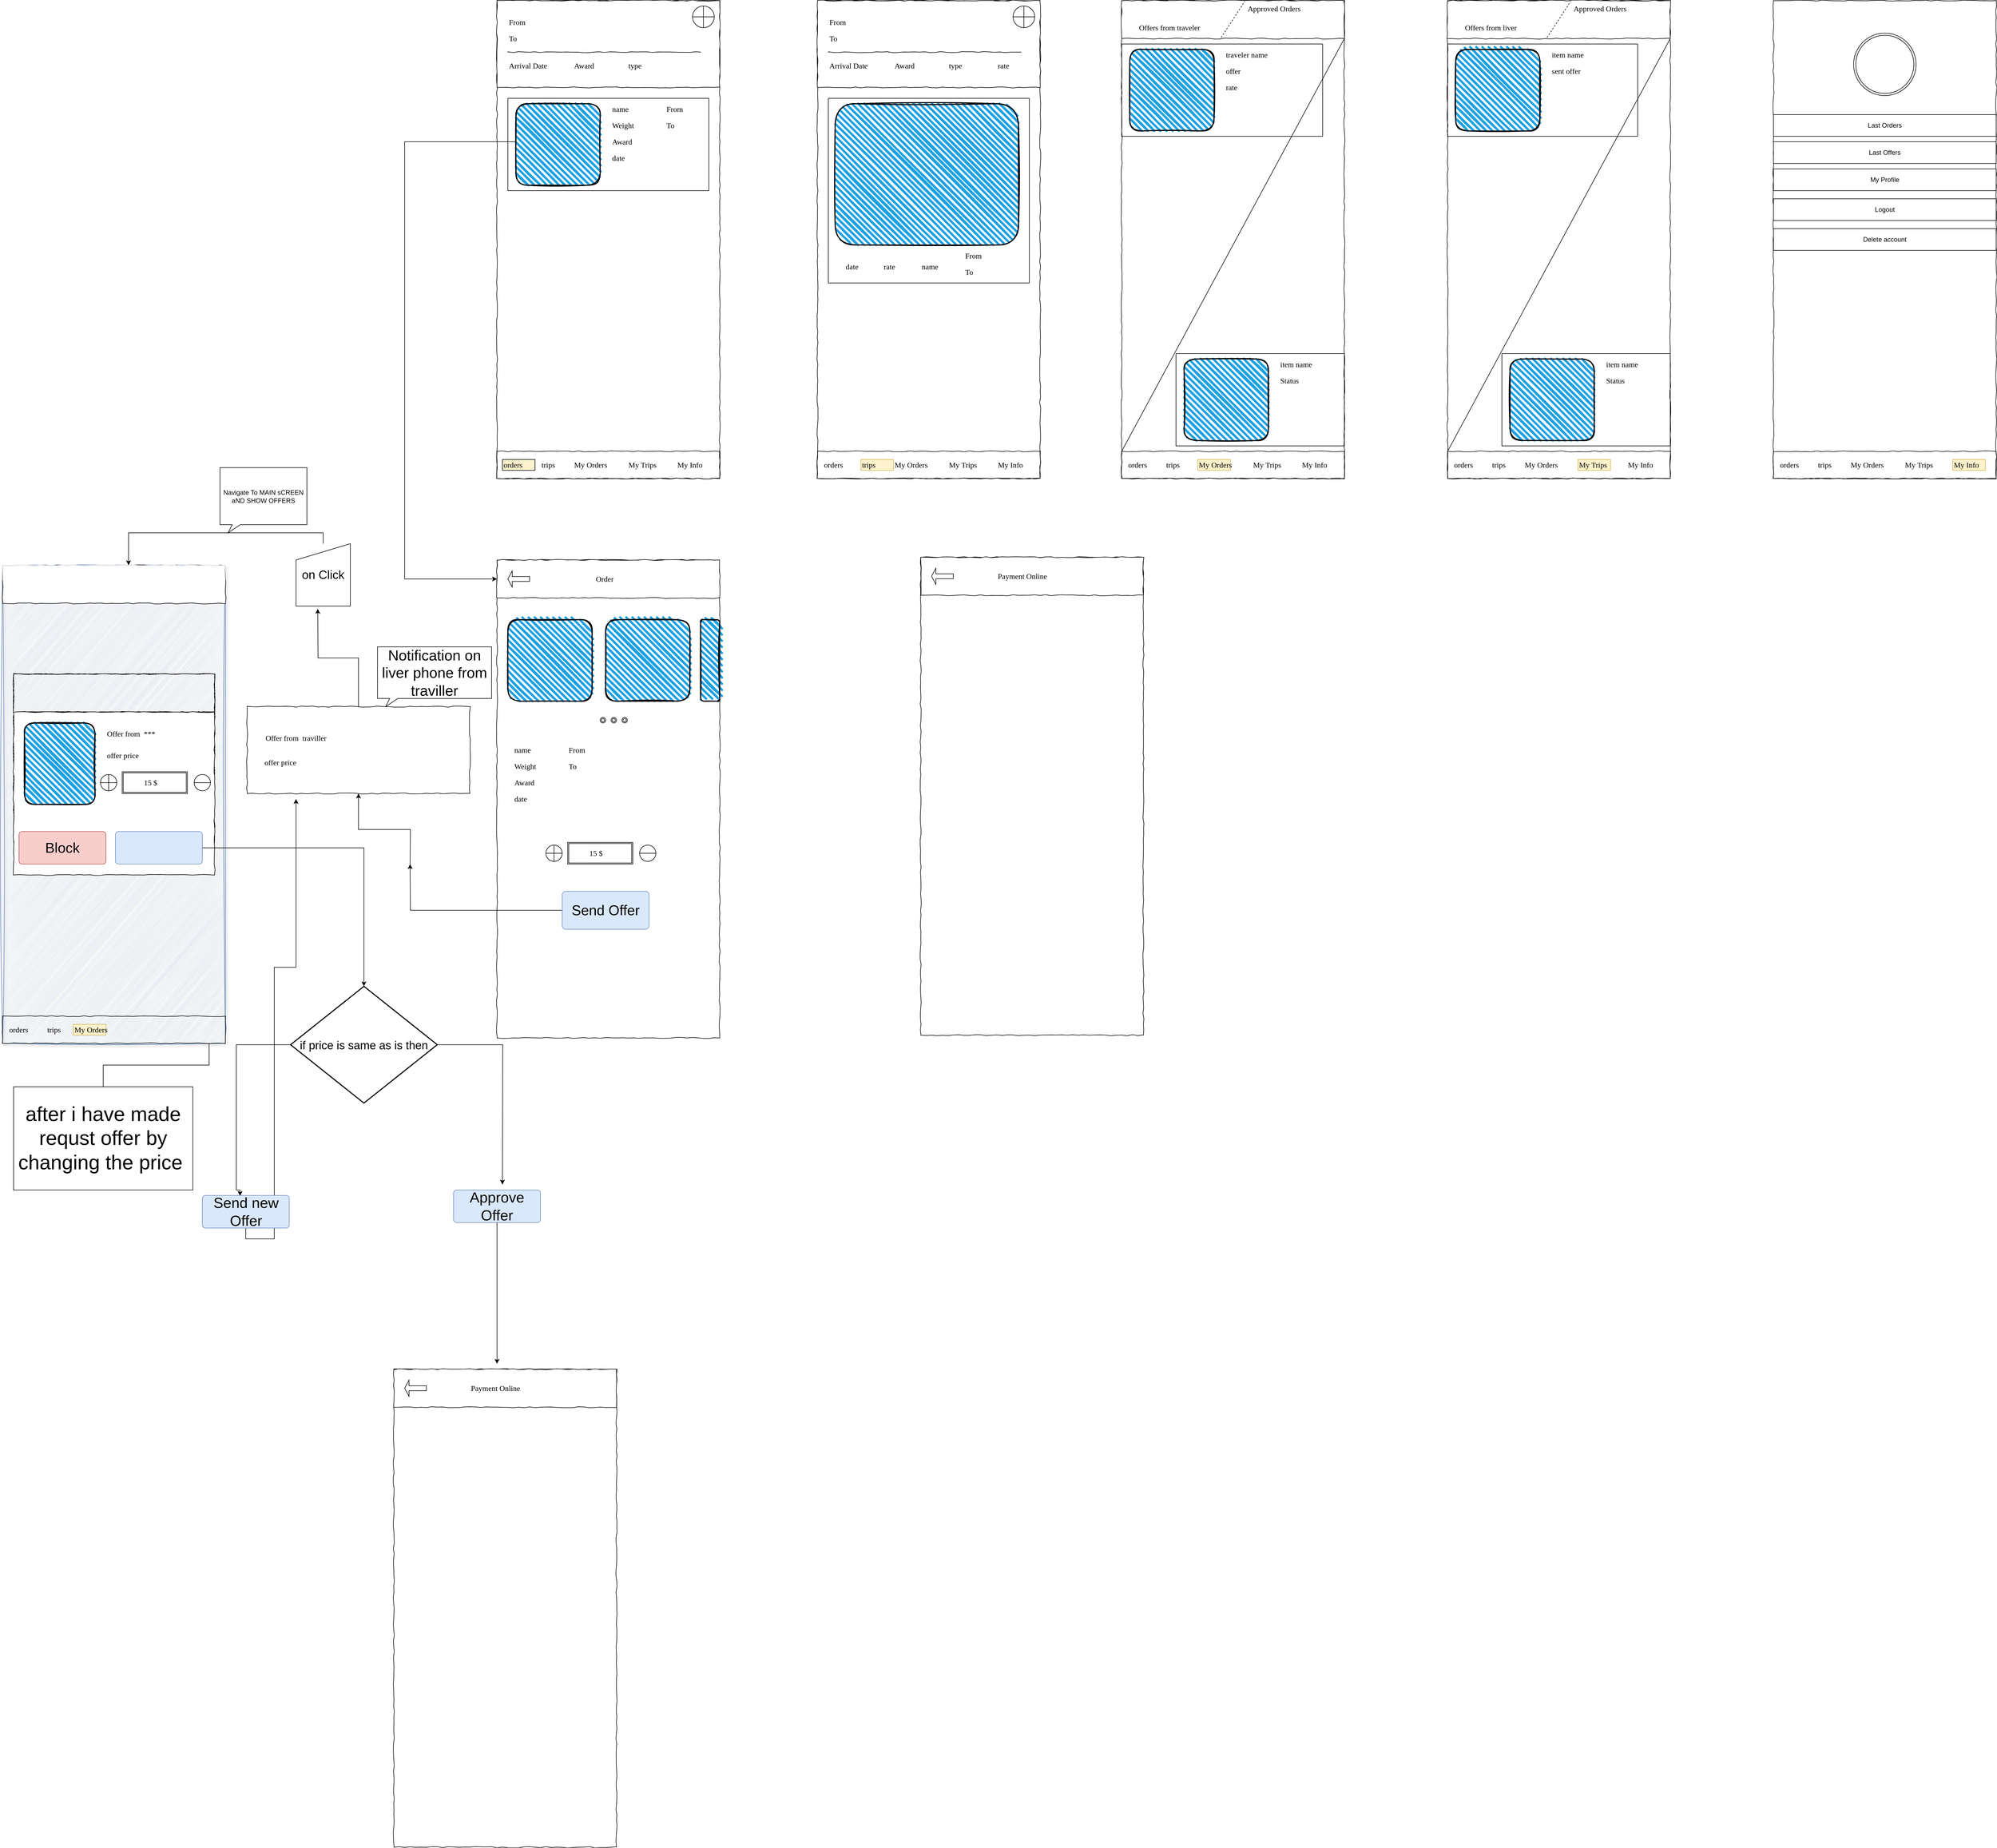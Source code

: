 <mxfile version="23.1.5" type="github">
  <diagram name="Page-1" id="03018318-947c-dd8e-b7a3-06fadd420f32">
    <mxGraphModel dx="4812" dy="3420" grid="1" gridSize="10" guides="1" tooltips="1" connect="1" arrows="1" fold="1" page="1" pageScale="1" pageWidth="1100" pageHeight="850" background="#ffffff" math="0" shadow="0">
      <root>
        <mxCell id="0" />
        <mxCell id="1" parent="0" />
        <mxCell id="677b7b8949515195-1" value="" style="whiteSpace=wrap;html=1;rounded=0;shadow=0;labelBackgroundColor=none;strokeColor=#000000;strokeWidth=1;fillColor=none;fontFamily=Verdana;fontSize=12;fontColor=#000000;align=center;comic=1;" parent="1" vertex="1">
          <mxGeometry x="-1070" y="-1660" width="410" height="880" as="geometry" />
        </mxCell>
        <mxCell id="677b7b8949515195-2" value="" style="whiteSpace=wrap;html=1;rounded=0;shadow=0;labelBackgroundColor=none;strokeWidth=1;fontFamily=Verdana;fontSize=28;align=center;comic=1;" parent="1" vertex="1">
          <mxGeometry x="-1070" y="-1660" width="410" height="160" as="geometry" />
        </mxCell>
        <mxCell id="677b7b8949515195-10" value="" style="whiteSpace=wrap;html=1;rounded=0;shadow=0;labelBackgroundColor=none;strokeWidth=1;fillColor=none;fontFamily=Verdana;fontSize=12;align=center;comic=1;" parent="1" vertex="1">
          <mxGeometry x="-1070" y="-830" width="410" height="50" as="geometry" />
        </mxCell>
        <mxCell id="677b7b8949515195-11" value="orders" style="text;html=1;points=[];align=left;verticalAlign=top;spacingTop=-4;fontSize=14;fontFamily=Verdana;glass=0;fillColor=#fff2cc;strokeColor=default;gradientColor=none;" parent="1" vertex="1">
          <mxGeometry x="-1060" y="-815" width="60" height="20" as="geometry" />
        </mxCell>
        <mxCell id="677b7b8949515195-12" value="trips" style="text;html=1;points=[];align=left;verticalAlign=top;spacingTop=-4;fontSize=14;fontFamily=Verdana" parent="1" vertex="1">
          <mxGeometry x="-990" y="-815" width="60" height="20" as="geometry" />
        </mxCell>
        <mxCell id="677b7b8949515195-13" value="My Orders" style="text;html=1;points=[];align=left;verticalAlign=top;spacingTop=-4;fontSize=14;fontFamily=Verdana" parent="1" vertex="1">
          <mxGeometry x="-930" y="-815" width="60" height="20" as="geometry" />
        </mxCell>
        <mxCell id="677b7b8949515195-14" value="My Trips" style="text;html=1;points=[];align=left;verticalAlign=top;spacingTop=-4;fontSize=14;fontFamily=Verdana" parent="1" vertex="1">
          <mxGeometry x="-830" y="-815" width="60" height="20" as="geometry" />
        </mxCell>
        <mxCell id="7J0OFaZJxiVTn2UEDyg7-8" value="My Info" style="text;html=1;points=[];align=left;verticalAlign=top;spacingTop=-4;fontSize=14;fontFamily=Verdana" vertex="1" parent="1">
          <mxGeometry x="-740" y="-815" width="60" height="20" as="geometry" />
        </mxCell>
        <mxCell id="7J0OFaZJxiVTn2UEDyg7-19" value="" style="shape=orEllipse;perimeter=ellipsePerimeter;whiteSpace=wrap;html=1;backgroundOutline=1;" vertex="1" parent="1">
          <mxGeometry x="-710" y="-1650" width="40" height="40" as="geometry" />
        </mxCell>
        <mxCell id="7J0OFaZJxiVTn2UEDyg7-20" value="From" style="text;html=1;points=[];align=left;verticalAlign=top;spacingTop=-4;fontSize=14;fontFamily=Verdana" vertex="1" parent="1">
          <mxGeometry x="-1050" y="-1630" width="60" height="20" as="geometry" />
        </mxCell>
        <mxCell id="7J0OFaZJxiVTn2UEDyg7-21" value="To" style="text;html=1;points=[];align=left;verticalAlign=top;spacingTop=-4;fontSize=14;fontFamily=Verdana" vertex="1" parent="1">
          <mxGeometry x="-1050" y="-1600" width="60" height="20" as="geometry" />
        </mxCell>
        <mxCell id="7J0OFaZJxiVTn2UEDyg7-22" value="" style="line;strokeWidth=1;html=1;rounded=0;shadow=0;labelBackgroundColor=none;fillColor=none;fontFamily=Verdana;fontSize=14;fontColor=#000000;align=center;comic=1;" vertex="1" parent="1">
          <mxGeometry x="-1050" y="-1570" width="355" height="10" as="geometry" />
        </mxCell>
        <mxCell id="7J0OFaZJxiVTn2UEDyg7-23" value="Arrival Date" style="text;html=1;points=[];align=left;verticalAlign=top;spacingTop=-4;fontSize=14;fontFamily=Verdana" vertex="1" parent="1">
          <mxGeometry x="-1050" y="-1550" width="60" height="20" as="geometry" />
        </mxCell>
        <mxCell id="7J0OFaZJxiVTn2UEDyg7-24" value="Award" style="text;html=1;points=[];align=left;verticalAlign=top;spacingTop=-4;fontSize=14;fontFamily=Verdana" vertex="1" parent="1">
          <mxGeometry x="-930" y="-1550" width="60" height="20" as="geometry" />
        </mxCell>
        <mxCell id="7J0OFaZJxiVTn2UEDyg7-26" value="type" style="text;html=1;points=[];align=left;verticalAlign=top;spacingTop=-4;fontSize=14;fontFamily=Verdana" vertex="1" parent="1">
          <mxGeometry x="-830" y="-1550" width="60" height="20" as="geometry" />
        </mxCell>
        <mxCell id="7J0OFaZJxiVTn2UEDyg7-176" style="edgeStyle=orthogonalEdgeStyle;rounded=0;orthogonalLoop=1;jettySize=auto;html=1;exitX=0;exitY=0.5;exitDx=0;exitDy=0;" edge="1" parent="1" source="7J0OFaZJxiVTn2UEDyg7-29" target="7J0OFaZJxiVTn2UEDyg7-159">
          <mxGeometry relative="1" as="geometry">
            <Array as="points">
              <mxPoint x="-1035" y="-1400" />
              <mxPoint x="-1240" y="-1400" />
              <mxPoint x="-1240" y="-595" />
            </Array>
          </mxGeometry>
        </mxCell>
        <mxCell id="7J0OFaZJxiVTn2UEDyg7-28" value="" style="swimlane;startSize=0;" vertex="1" parent="1">
          <mxGeometry x="-1050" y="-1480" width="370" height="170" as="geometry" />
        </mxCell>
        <mxCell id="7J0OFaZJxiVTn2UEDyg7-31" value="Weight" style="text;html=1;points=[];align=left;verticalAlign=top;spacingTop=-4;fontSize=14;fontFamily=Verdana" vertex="1" parent="7J0OFaZJxiVTn2UEDyg7-28">
          <mxGeometry x="190" y="40" width="60" height="20" as="geometry" />
        </mxCell>
        <mxCell id="7J0OFaZJxiVTn2UEDyg7-34" value="Award" style="text;html=1;points=[];align=left;verticalAlign=top;spacingTop=-4;fontSize=14;fontFamily=Verdana" vertex="1" parent="7J0OFaZJxiVTn2UEDyg7-28">
          <mxGeometry x="190" y="70" width="60" height="20" as="geometry" />
        </mxCell>
        <mxCell id="7J0OFaZJxiVTn2UEDyg7-36" value="date" style="text;html=1;points=[];align=left;verticalAlign=top;spacingTop=-4;fontSize=14;fontFamily=Verdana" vertex="1" parent="7J0OFaZJxiVTn2UEDyg7-28">
          <mxGeometry x="190" y="100" width="60" height="20" as="geometry" />
        </mxCell>
        <mxCell id="7J0OFaZJxiVTn2UEDyg7-63" value="From" style="text;html=1;points=[];align=left;verticalAlign=top;spacingTop=-4;fontSize=14;fontFamily=Verdana" vertex="1" parent="7J0OFaZJxiVTn2UEDyg7-28">
          <mxGeometry x="290" y="10" width="60" height="20" as="geometry" />
        </mxCell>
        <mxCell id="7J0OFaZJxiVTn2UEDyg7-64" value="To" style="text;html=1;points=[];align=left;verticalAlign=top;spacingTop=-4;fontSize=14;fontFamily=Verdana" vertex="1" parent="7J0OFaZJxiVTn2UEDyg7-28">
          <mxGeometry x="290" y="40" width="60" height="20" as="geometry" />
        </mxCell>
        <mxCell id="7J0OFaZJxiVTn2UEDyg7-29" value="" style="rounded=1;whiteSpace=wrap;html=1;strokeWidth=2;fillWeight=4;hachureGap=8;hachureAngle=45;fillColor=#1ba1e2;sketch=1;" vertex="1" parent="1">
          <mxGeometry x="-1035" y="-1470" width="155" height="150" as="geometry" />
        </mxCell>
        <mxCell id="7J0OFaZJxiVTn2UEDyg7-30" value="name" style="text;html=1;points=[];align=left;verticalAlign=top;spacingTop=-4;fontSize=14;fontFamily=Verdana" vertex="1" parent="1">
          <mxGeometry x="-860" y="-1470" width="60" height="20" as="geometry" />
        </mxCell>
        <mxCell id="7J0OFaZJxiVTn2UEDyg7-38" value="" style="whiteSpace=wrap;html=1;rounded=0;shadow=0;labelBackgroundColor=none;strokeColor=#000000;strokeWidth=1;fillColor=none;fontFamily=Verdana;fontSize=12;fontColor=#000000;align=center;comic=1;" vertex="1" parent="1">
          <mxGeometry x="-480" y="-1660" width="410" height="880" as="geometry" />
        </mxCell>
        <mxCell id="7J0OFaZJxiVTn2UEDyg7-39" value="" style="whiteSpace=wrap;html=1;rounded=0;shadow=0;labelBackgroundColor=none;strokeWidth=1;fontFamily=Verdana;fontSize=28;align=center;comic=1;" vertex="1" parent="1">
          <mxGeometry x="-480" y="-1660" width="410" height="160" as="geometry" />
        </mxCell>
        <mxCell id="7J0OFaZJxiVTn2UEDyg7-40" value="" style="whiteSpace=wrap;html=1;rounded=0;shadow=0;labelBackgroundColor=none;strokeWidth=1;fillColor=none;fontFamily=Verdana;fontSize=12;align=center;comic=1;" vertex="1" parent="1">
          <mxGeometry x="-480" y="-830" width="410" height="50" as="geometry" />
        </mxCell>
        <mxCell id="7J0OFaZJxiVTn2UEDyg7-41" value="orders" style="text;html=1;points=[];align=left;verticalAlign=top;spacingTop=-4;fontSize=14;fontFamily=Verdana;glass=0;" vertex="1" parent="1">
          <mxGeometry x="-470" y="-815" width="60" height="20" as="geometry" />
        </mxCell>
        <mxCell id="7J0OFaZJxiVTn2UEDyg7-42" value="trips" style="text;html=1;points=[];align=left;verticalAlign=top;spacingTop=-4;fontSize=14;fontFamily=Verdana;fillColor=#fff2cc;strokeColor=#d6b656;" vertex="1" parent="1">
          <mxGeometry x="-400" y="-815" width="60" height="20" as="geometry" />
        </mxCell>
        <mxCell id="7J0OFaZJxiVTn2UEDyg7-43" value="My Orders" style="text;html=1;points=[];align=left;verticalAlign=top;spacingTop=-4;fontSize=14;fontFamily=Verdana" vertex="1" parent="1">
          <mxGeometry x="-340" y="-815" width="60" height="20" as="geometry" />
        </mxCell>
        <mxCell id="7J0OFaZJxiVTn2UEDyg7-44" value="My Trips" style="text;html=1;points=[];align=left;verticalAlign=top;spacingTop=-4;fontSize=14;fontFamily=Verdana" vertex="1" parent="1">
          <mxGeometry x="-240" y="-815" width="60" height="20" as="geometry" />
        </mxCell>
        <mxCell id="7J0OFaZJxiVTn2UEDyg7-45" value="My Info" style="text;html=1;points=[];align=left;verticalAlign=top;spacingTop=-4;fontSize=14;fontFamily=Verdana" vertex="1" parent="1">
          <mxGeometry x="-150" y="-815" width="60" height="20" as="geometry" />
        </mxCell>
        <mxCell id="7J0OFaZJxiVTn2UEDyg7-46" value="" style="shape=orEllipse;perimeter=ellipsePerimeter;whiteSpace=wrap;html=1;backgroundOutline=1;" vertex="1" parent="1">
          <mxGeometry x="-120" y="-1650" width="40" height="40" as="geometry" />
        </mxCell>
        <mxCell id="7J0OFaZJxiVTn2UEDyg7-47" value="From" style="text;html=1;points=[];align=left;verticalAlign=top;spacingTop=-4;fontSize=14;fontFamily=Verdana" vertex="1" parent="1">
          <mxGeometry x="-460" y="-1630" width="60" height="20" as="geometry" />
        </mxCell>
        <mxCell id="7J0OFaZJxiVTn2UEDyg7-48" value="To" style="text;html=1;points=[];align=left;verticalAlign=top;spacingTop=-4;fontSize=14;fontFamily=Verdana" vertex="1" parent="1">
          <mxGeometry x="-460" y="-1600" width="60" height="20" as="geometry" />
        </mxCell>
        <mxCell id="7J0OFaZJxiVTn2UEDyg7-49" value="" style="line;strokeWidth=1;html=1;rounded=0;shadow=0;labelBackgroundColor=none;fillColor=none;fontFamily=Verdana;fontSize=14;fontColor=#000000;align=center;comic=1;" vertex="1" parent="1">
          <mxGeometry x="-460" y="-1570" width="355" height="10" as="geometry" />
        </mxCell>
        <mxCell id="7J0OFaZJxiVTn2UEDyg7-50" value="Arrival Date" style="text;html=1;points=[];align=left;verticalAlign=top;spacingTop=-4;fontSize=14;fontFamily=Verdana" vertex="1" parent="1">
          <mxGeometry x="-460" y="-1550" width="60" height="20" as="geometry" />
        </mxCell>
        <mxCell id="7J0OFaZJxiVTn2UEDyg7-51" value="Award" style="text;html=1;points=[];align=left;verticalAlign=top;spacingTop=-4;fontSize=14;fontFamily=Verdana" vertex="1" parent="1">
          <mxGeometry x="-340" y="-1550" width="60" height="20" as="geometry" />
        </mxCell>
        <mxCell id="7J0OFaZJxiVTn2UEDyg7-52" value="type" style="text;html=1;points=[];align=left;verticalAlign=top;spacingTop=-4;fontSize=14;fontFamily=Verdana" vertex="1" parent="1">
          <mxGeometry x="-240" y="-1550" width="60" height="20" as="geometry" />
        </mxCell>
        <mxCell id="7J0OFaZJxiVTn2UEDyg7-53" value="rate" style="text;html=1;points=[];align=left;verticalAlign=top;spacingTop=-4;fontSize=14;fontFamily=Verdana" vertex="1" parent="1">
          <mxGeometry x="-150" y="-1550" width="60" height="20" as="geometry" />
        </mxCell>
        <mxCell id="7J0OFaZJxiVTn2UEDyg7-54" value="" style="swimlane;startSize=0;" vertex="1" parent="1">
          <mxGeometry x="-460" y="-1480" width="370" height="340" as="geometry" />
        </mxCell>
        <mxCell id="7J0OFaZJxiVTn2UEDyg7-57" value="date" style="text;html=1;points=[];align=left;verticalAlign=top;spacingTop=-4;fontSize=14;fontFamily=Verdana" vertex="1" parent="7J0OFaZJxiVTn2UEDyg7-54">
          <mxGeometry x="30" y="300" width="60" height="20" as="geometry" />
        </mxCell>
        <mxCell id="7J0OFaZJxiVTn2UEDyg7-59" value="name" style="text;html=1;points=[];align=left;verticalAlign=top;spacingTop=-4;fontSize=14;fontFamily=Verdana" vertex="1" parent="7J0OFaZJxiVTn2UEDyg7-54">
          <mxGeometry x="170" y="300" width="60" height="20" as="geometry" />
        </mxCell>
        <mxCell id="7J0OFaZJxiVTn2UEDyg7-62" value="rate" style="text;html=1;points=[];align=left;verticalAlign=top;spacingTop=-4;fontSize=14;fontFamily=Verdana" vertex="1" parent="7J0OFaZJxiVTn2UEDyg7-54">
          <mxGeometry x="100" y="300" width="60" height="20" as="geometry" />
        </mxCell>
        <mxCell id="7J0OFaZJxiVTn2UEDyg7-65" value="From" style="text;html=1;points=[];align=left;verticalAlign=top;spacingTop=-4;fontSize=14;fontFamily=Verdana" vertex="1" parent="7J0OFaZJxiVTn2UEDyg7-54">
          <mxGeometry x="250" y="280" width="60" height="20" as="geometry" />
        </mxCell>
        <mxCell id="7J0OFaZJxiVTn2UEDyg7-66" value="To" style="text;html=1;points=[];align=left;verticalAlign=top;spacingTop=-4;fontSize=14;fontFamily=Verdana" vertex="1" parent="7J0OFaZJxiVTn2UEDyg7-54">
          <mxGeometry x="250" y="310" width="60" height="20" as="geometry" />
        </mxCell>
        <mxCell id="7J0OFaZJxiVTn2UEDyg7-58" value="" style="rounded=1;whiteSpace=wrap;html=1;strokeWidth=2;fillWeight=4;hachureGap=8;hachureAngle=45;fillColor=#1ba1e2;sketch=1;" vertex="1" parent="1">
          <mxGeometry x="-447.5" y="-1470" width="337.5" height="260" as="geometry" />
        </mxCell>
        <mxCell id="7J0OFaZJxiVTn2UEDyg7-67" value="" style="whiteSpace=wrap;html=1;rounded=0;shadow=0;labelBackgroundColor=none;strokeColor=#000000;strokeWidth=1;fillColor=none;fontFamily=Verdana;fontSize=12;fontColor=#000000;align=center;comic=1;" vertex="1" parent="1">
          <mxGeometry x="80" y="-1660" width="410" height="880" as="geometry" />
        </mxCell>
        <mxCell id="7J0OFaZJxiVTn2UEDyg7-68" value="" style="whiteSpace=wrap;html=1;rounded=0;shadow=0;labelBackgroundColor=none;strokeWidth=1;fontFamily=Verdana;fontSize=28;align=center;comic=1;" vertex="1" parent="1">
          <mxGeometry x="80" y="-1660" width="410" height="70" as="geometry" />
        </mxCell>
        <mxCell id="7J0OFaZJxiVTn2UEDyg7-69" value="" style="whiteSpace=wrap;html=1;rounded=0;shadow=0;labelBackgroundColor=none;strokeWidth=1;fillColor=none;fontFamily=Verdana;fontSize=12;align=center;comic=1;" vertex="1" parent="1">
          <mxGeometry x="80" y="-830" width="410" height="50" as="geometry" />
        </mxCell>
        <mxCell id="7J0OFaZJxiVTn2UEDyg7-70" value="orders" style="text;html=1;points=[];align=left;verticalAlign=top;spacingTop=-4;fontSize=14;fontFamily=Verdana;glass=0;" vertex="1" parent="1">
          <mxGeometry x="90" y="-815" width="60" height="20" as="geometry" />
        </mxCell>
        <mxCell id="7J0OFaZJxiVTn2UEDyg7-71" value="trips" style="text;html=1;points=[];align=left;verticalAlign=top;spacingTop=-4;fontSize=14;fontFamily=Verdana;" vertex="1" parent="1">
          <mxGeometry x="160" y="-815" width="60" height="20" as="geometry" />
        </mxCell>
        <mxCell id="7J0OFaZJxiVTn2UEDyg7-72" value="My Orders" style="text;html=1;points=[];align=left;verticalAlign=top;spacingTop=-4;fontSize=14;fontFamily=Verdana;fillColor=#fff2cc;strokeColor=#d6b656;" vertex="1" parent="1">
          <mxGeometry x="220" y="-815" width="60" height="20" as="geometry" />
        </mxCell>
        <mxCell id="7J0OFaZJxiVTn2UEDyg7-73" value="My Trips" style="text;html=1;points=[];align=left;verticalAlign=top;spacingTop=-4;fontSize=14;fontFamily=Verdana" vertex="1" parent="1">
          <mxGeometry x="320" y="-815" width="60" height="20" as="geometry" />
        </mxCell>
        <mxCell id="7J0OFaZJxiVTn2UEDyg7-74" value="My Info" style="text;html=1;points=[];align=left;verticalAlign=top;spacingTop=-4;fontSize=14;fontFamily=Verdana" vertex="1" parent="1">
          <mxGeometry x="410" y="-815" width="60" height="20" as="geometry" />
        </mxCell>
        <mxCell id="7J0OFaZJxiVTn2UEDyg7-76" value="Offers&amp;nbsp;from traveler" style="text;html=1;points=[];align=left;verticalAlign=top;spacingTop=-4;fontSize=14;fontFamily=Verdana" vertex="1" parent="1">
          <mxGeometry x="110" y="-1620" width="60" height="20" as="geometry" />
        </mxCell>
        <mxCell id="7J0OFaZJxiVTn2UEDyg7-77" value="Approved Orders" style="text;html=1;points=[];align=left;verticalAlign=top;spacingTop=-4;fontSize=14;fontFamily=Verdana" vertex="1" parent="1">
          <mxGeometry x="310" y="-1655" width="60" height="20" as="geometry" />
        </mxCell>
        <mxCell id="7J0OFaZJxiVTn2UEDyg7-91" value="" style="endArrow=none;dashed=1;html=1;rounded=0;exitX=0.447;exitY=0.971;exitDx=0;exitDy=0;exitPerimeter=0;entryX=0.553;entryY=0.019;entryDx=0;entryDy=0;entryPerimeter=0;" edge="1" parent="1" source="7J0OFaZJxiVTn2UEDyg7-68" target="7J0OFaZJxiVTn2UEDyg7-68">
          <mxGeometry width="50" height="50" relative="1" as="geometry">
            <mxPoint x="140" y="-1600" as="sourcePoint" />
            <mxPoint x="410" y="-1656.842" as="targetPoint" />
          </mxGeometry>
        </mxCell>
        <mxCell id="7J0OFaZJxiVTn2UEDyg7-98" value="" style="endArrow=none;html=1;rounded=0;entryX=0;entryY=0;entryDx=0;entryDy=0;exitX=1;exitY=1;exitDx=0;exitDy=0;" edge="1" parent="1" source="7J0OFaZJxiVTn2UEDyg7-68" target="7J0OFaZJxiVTn2UEDyg7-69">
          <mxGeometry width="50" height="50" relative="1" as="geometry">
            <mxPoint x="280" y="-1070" as="sourcePoint" />
            <mxPoint x="330" y="-1120" as="targetPoint" />
          </mxGeometry>
        </mxCell>
        <mxCell id="7J0OFaZJxiVTn2UEDyg7-99" value="" style="swimlane;startSize=0;" vertex="1" parent="1">
          <mxGeometry x="80" y="-1580" width="370" height="170" as="geometry" />
        </mxCell>
        <mxCell id="7J0OFaZJxiVTn2UEDyg7-100" value="offer" style="text;html=1;points=[];align=left;verticalAlign=top;spacingTop=-4;fontSize=14;fontFamily=Verdana" vertex="1" parent="7J0OFaZJxiVTn2UEDyg7-99">
          <mxGeometry x="190" y="40" width="60" height="20" as="geometry" />
        </mxCell>
        <mxCell id="7J0OFaZJxiVTn2UEDyg7-103" value="rate" style="text;html=1;points=[];align=left;verticalAlign=top;spacingTop=-4;fontSize=14;fontFamily=Verdana" vertex="1" parent="7J0OFaZJxiVTn2UEDyg7-99">
          <mxGeometry x="190" y="70" width="60" height="20" as="geometry" />
        </mxCell>
        <mxCell id="7J0OFaZJxiVTn2UEDyg7-105" value="" style="rounded=1;whiteSpace=wrap;html=1;strokeWidth=2;fillWeight=4;hachureGap=8;hachureAngle=45;fillColor=#1ba1e2;sketch=1;" vertex="1" parent="1">
          <mxGeometry x="95" y="-1570" width="155" height="150" as="geometry" />
        </mxCell>
        <mxCell id="7J0OFaZJxiVTn2UEDyg7-106" value="traveler name" style="text;html=1;points=[];align=left;verticalAlign=top;spacingTop=-4;fontSize=14;fontFamily=Verdana" vertex="1" parent="1">
          <mxGeometry x="270" y="-1570" width="60" height="20" as="geometry" />
        </mxCell>
        <mxCell id="7J0OFaZJxiVTn2UEDyg7-107" value="" style="swimlane;startSize=0;" vertex="1" parent="1">
          <mxGeometry x="180" y="-1010" width="310" height="170" as="geometry" />
        </mxCell>
        <mxCell id="7J0OFaZJxiVTn2UEDyg7-108" value="Status" style="text;html=1;points=[];align=left;verticalAlign=top;spacingTop=-4;fontSize=14;fontFamily=Verdana" vertex="1" parent="7J0OFaZJxiVTn2UEDyg7-107">
          <mxGeometry x="190" y="40" width="60" height="20" as="geometry" />
        </mxCell>
        <mxCell id="7J0OFaZJxiVTn2UEDyg7-110" value="" style="rounded=1;whiteSpace=wrap;html=1;strokeWidth=2;fillWeight=4;hachureGap=8;hachureAngle=45;fillColor=#1ba1e2;sketch=1;" vertex="1" parent="1">
          <mxGeometry x="195" y="-1000" width="155" height="150" as="geometry" />
        </mxCell>
        <mxCell id="7J0OFaZJxiVTn2UEDyg7-111" value="item name" style="text;html=1;points=[];align=left;verticalAlign=top;spacingTop=-4;fontSize=14;fontFamily=Verdana" vertex="1" parent="1">
          <mxGeometry x="370" y="-1000" width="60" height="20" as="geometry" />
        </mxCell>
        <mxCell id="7J0OFaZJxiVTn2UEDyg7-112" value="" style="whiteSpace=wrap;html=1;rounded=0;shadow=0;labelBackgroundColor=none;strokeColor=#000000;strokeWidth=1;fillColor=none;fontFamily=Verdana;fontSize=12;fontColor=#000000;align=center;comic=1;" vertex="1" parent="1">
          <mxGeometry x="680" y="-1660" width="410" height="880" as="geometry" />
        </mxCell>
        <mxCell id="7J0OFaZJxiVTn2UEDyg7-113" value="" style="whiteSpace=wrap;html=1;rounded=0;shadow=0;labelBackgroundColor=none;strokeWidth=1;fontFamily=Verdana;fontSize=28;align=center;comic=1;" vertex="1" parent="1">
          <mxGeometry x="680" y="-1660" width="410" height="70" as="geometry" />
        </mxCell>
        <mxCell id="7J0OFaZJxiVTn2UEDyg7-114" value="" style="whiteSpace=wrap;html=1;rounded=0;shadow=0;labelBackgroundColor=none;strokeWidth=1;fillColor=none;fontFamily=Verdana;fontSize=12;align=center;comic=1;" vertex="1" parent="1">
          <mxGeometry x="680" y="-830" width="410" height="50" as="geometry" />
        </mxCell>
        <mxCell id="7J0OFaZJxiVTn2UEDyg7-115" value="orders" style="text;html=1;points=[];align=left;verticalAlign=top;spacingTop=-4;fontSize=14;fontFamily=Verdana;glass=0;" vertex="1" parent="1">
          <mxGeometry x="690" y="-815" width="60" height="20" as="geometry" />
        </mxCell>
        <mxCell id="7J0OFaZJxiVTn2UEDyg7-116" value="trips" style="text;html=1;points=[];align=left;verticalAlign=top;spacingTop=-4;fontSize=14;fontFamily=Verdana;" vertex="1" parent="1">
          <mxGeometry x="760" y="-815" width="60" height="20" as="geometry" />
        </mxCell>
        <mxCell id="7J0OFaZJxiVTn2UEDyg7-117" value="My Orders" style="text;html=1;points=[];align=left;verticalAlign=top;spacingTop=-4;fontSize=14;fontFamily=Verdana;" vertex="1" parent="1">
          <mxGeometry x="820" y="-815" width="60" height="20" as="geometry" />
        </mxCell>
        <mxCell id="7J0OFaZJxiVTn2UEDyg7-118" value="My Trips" style="text;html=1;points=[];align=left;verticalAlign=top;spacingTop=-4;fontSize=14;fontFamily=Verdana;fillColor=#fff2cc;strokeColor=#d6b656;" vertex="1" parent="1">
          <mxGeometry x="920" y="-815" width="60" height="20" as="geometry" />
        </mxCell>
        <mxCell id="7J0OFaZJxiVTn2UEDyg7-119" value="My Info" style="text;html=1;points=[];align=left;verticalAlign=top;spacingTop=-4;fontSize=14;fontFamily=Verdana" vertex="1" parent="1">
          <mxGeometry x="1010" y="-815" width="60" height="20" as="geometry" />
        </mxCell>
        <mxCell id="7J0OFaZJxiVTn2UEDyg7-120" value="Offers&amp;nbsp;from liver" style="text;html=1;points=[];align=left;verticalAlign=top;spacingTop=-4;fontSize=14;fontFamily=Verdana" vertex="1" parent="1">
          <mxGeometry x="710" y="-1620" width="60" height="20" as="geometry" />
        </mxCell>
        <mxCell id="7J0OFaZJxiVTn2UEDyg7-121" value="Approved Orders" style="text;html=1;points=[];align=left;verticalAlign=top;spacingTop=-4;fontSize=14;fontFamily=Verdana" vertex="1" parent="1">
          <mxGeometry x="910" y="-1655" width="60" height="20" as="geometry" />
        </mxCell>
        <mxCell id="7J0OFaZJxiVTn2UEDyg7-122" value="" style="endArrow=none;dashed=1;html=1;rounded=0;exitX=0.447;exitY=0.971;exitDx=0;exitDy=0;exitPerimeter=0;entryX=0.553;entryY=0.019;entryDx=0;entryDy=0;entryPerimeter=0;" edge="1" parent="1" source="7J0OFaZJxiVTn2UEDyg7-113" target="7J0OFaZJxiVTn2UEDyg7-113">
          <mxGeometry width="50" height="50" relative="1" as="geometry">
            <mxPoint x="740" y="-1600" as="sourcePoint" />
            <mxPoint x="1010" y="-1656.842" as="targetPoint" />
          </mxGeometry>
        </mxCell>
        <mxCell id="7J0OFaZJxiVTn2UEDyg7-123" value="" style="endArrow=none;html=1;rounded=0;entryX=0;entryY=0;entryDx=0;entryDy=0;exitX=1;exitY=1;exitDx=0;exitDy=0;" edge="1" parent="1" source="7J0OFaZJxiVTn2UEDyg7-113" target="7J0OFaZJxiVTn2UEDyg7-114">
          <mxGeometry width="50" height="50" relative="1" as="geometry">
            <mxPoint x="880" y="-1070" as="sourcePoint" />
            <mxPoint x="930" y="-1120" as="targetPoint" />
          </mxGeometry>
        </mxCell>
        <mxCell id="7J0OFaZJxiVTn2UEDyg7-124" value="" style="swimlane;startSize=0;" vertex="1" parent="1">
          <mxGeometry x="680" y="-1580" width="350" height="170" as="geometry" />
        </mxCell>
        <mxCell id="7J0OFaZJxiVTn2UEDyg7-125" value="sent offer" style="text;html=1;points=[];align=left;verticalAlign=top;spacingTop=-4;fontSize=14;fontFamily=Verdana" vertex="1" parent="7J0OFaZJxiVTn2UEDyg7-124">
          <mxGeometry x="190" y="40" width="60" height="20" as="geometry" />
        </mxCell>
        <mxCell id="7J0OFaZJxiVTn2UEDyg7-127" value="" style="rounded=1;whiteSpace=wrap;html=1;strokeWidth=2;fillWeight=4;hachureGap=8;hachureAngle=45;fillColor=#1ba1e2;sketch=1;" vertex="1" parent="1">
          <mxGeometry x="695" y="-1570" width="155" height="150" as="geometry" />
        </mxCell>
        <mxCell id="7J0OFaZJxiVTn2UEDyg7-128" value="item&amp;nbsp;name" style="text;html=1;points=[];align=left;verticalAlign=top;spacingTop=-4;fontSize=14;fontFamily=Verdana" vertex="1" parent="1">
          <mxGeometry x="870" y="-1570" width="60" height="20" as="geometry" />
        </mxCell>
        <mxCell id="7J0OFaZJxiVTn2UEDyg7-129" value="" style="swimlane;startSize=0;" vertex="1" parent="1">
          <mxGeometry x="780" y="-1010" width="310" height="170" as="geometry" />
        </mxCell>
        <mxCell id="7J0OFaZJxiVTn2UEDyg7-130" value="Status" style="text;html=1;points=[];align=left;verticalAlign=top;spacingTop=-4;fontSize=14;fontFamily=Verdana" vertex="1" parent="7J0OFaZJxiVTn2UEDyg7-129">
          <mxGeometry x="190" y="40" width="60" height="20" as="geometry" />
        </mxCell>
        <mxCell id="7J0OFaZJxiVTn2UEDyg7-131" value="" style="rounded=1;whiteSpace=wrap;html=1;strokeWidth=2;fillWeight=4;hachureGap=8;hachureAngle=45;fillColor=#1ba1e2;sketch=1;" vertex="1" parent="1">
          <mxGeometry x="795" y="-1000" width="155" height="150" as="geometry" />
        </mxCell>
        <mxCell id="7J0OFaZJxiVTn2UEDyg7-132" value="item name" style="text;html=1;points=[];align=left;verticalAlign=top;spacingTop=-4;fontSize=14;fontFamily=Verdana" vertex="1" parent="1">
          <mxGeometry x="970" y="-1000" width="60" height="20" as="geometry" />
        </mxCell>
        <mxCell id="7J0OFaZJxiVTn2UEDyg7-134" value="" style="whiteSpace=wrap;html=1;rounded=0;shadow=0;labelBackgroundColor=none;strokeColor=#000000;strokeWidth=1;fillColor=none;fontFamily=Verdana;fontSize=12;fontColor=#000000;align=center;comic=1;" vertex="1" parent="1">
          <mxGeometry x="1280" y="-1660" width="410" height="880" as="geometry" />
        </mxCell>
        <mxCell id="7J0OFaZJxiVTn2UEDyg7-136" value="" style="whiteSpace=wrap;html=1;rounded=0;shadow=0;labelBackgroundColor=none;strokeWidth=1;fillColor=none;fontFamily=Verdana;fontSize=12;align=center;comic=1;" vertex="1" parent="1">
          <mxGeometry x="1280" y="-830" width="410" height="50" as="geometry" />
        </mxCell>
        <mxCell id="7J0OFaZJxiVTn2UEDyg7-137" value="orders" style="text;html=1;points=[];align=left;verticalAlign=top;spacingTop=-4;fontSize=14;fontFamily=Verdana;glass=0;" vertex="1" parent="1">
          <mxGeometry x="1290" y="-815" width="60" height="20" as="geometry" />
        </mxCell>
        <mxCell id="7J0OFaZJxiVTn2UEDyg7-138" value="trips" style="text;html=1;points=[];align=left;verticalAlign=top;spacingTop=-4;fontSize=14;fontFamily=Verdana;" vertex="1" parent="1">
          <mxGeometry x="1360" y="-815" width="60" height="20" as="geometry" />
        </mxCell>
        <mxCell id="7J0OFaZJxiVTn2UEDyg7-139" value="My Orders" style="text;html=1;points=[];align=left;verticalAlign=top;spacingTop=-4;fontSize=14;fontFamily=Verdana;" vertex="1" parent="1">
          <mxGeometry x="1420" y="-815" width="60" height="20" as="geometry" />
        </mxCell>
        <mxCell id="7J0OFaZJxiVTn2UEDyg7-140" value="My Trips" style="text;html=1;points=[];align=left;verticalAlign=top;spacingTop=-4;fontSize=14;fontFamily=Verdana;" vertex="1" parent="1">
          <mxGeometry x="1520" y="-815" width="60" height="20" as="geometry" />
        </mxCell>
        <mxCell id="7J0OFaZJxiVTn2UEDyg7-141" value="My Info" style="text;html=1;points=[];align=left;verticalAlign=top;spacingTop=-4;fontSize=14;fontFamily=Verdana;fillColor=#fff2cc;strokeColor=#d6b656;" vertex="1" parent="1">
          <mxGeometry x="1610" y="-815" width="60" height="20" as="geometry" />
        </mxCell>
        <mxCell id="7J0OFaZJxiVTn2UEDyg7-155" value="Last Orders" style="whiteSpace=wrap;html=1;align=center;" vertex="1" parent="1">
          <mxGeometry x="1280" y="-1450" width="410" height="40" as="geometry" />
        </mxCell>
        <mxCell id="7J0OFaZJxiVTn2UEDyg7-156" value="Last Offers" style="whiteSpace=wrap;html=1;align=center;" vertex="1" parent="1">
          <mxGeometry x="1280" y="-1400" width="410" height="40" as="geometry" />
        </mxCell>
        <mxCell id="7J0OFaZJxiVTn2UEDyg7-157" value="My Profile" style="whiteSpace=wrap;html=1;align=center;" vertex="1" parent="1">
          <mxGeometry x="1280" y="-1350" width="410" height="40" as="geometry" />
        </mxCell>
        <mxCell id="7J0OFaZJxiVTn2UEDyg7-158" value="" style="whiteSpace=wrap;html=1;rounded=0;shadow=0;labelBackgroundColor=none;strokeColor=#000000;strokeWidth=1;fillColor=none;fontFamily=Verdana;fontSize=12;fontColor=#000000;align=center;comic=1;" vertex="1" parent="1">
          <mxGeometry x="-1070" y="-630" width="410" height="880" as="geometry" />
        </mxCell>
        <mxCell id="7J0OFaZJxiVTn2UEDyg7-159" value="" style="whiteSpace=wrap;html=1;rounded=0;shadow=0;labelBackgroundColor=none;strokeWidth=1;fontFamily=Verdana;fontSize=28;align=center;comic=1;" vertex="1" parent="1">
          <mxGeometry x="-1070" y="-630" width="410" height="70" as="geometry" />
        </mxCell>
        <mxCell id="7J0OFaZJxiVTn2UEDyg7-160" value="" style="shape=singleArrow;direction=west;whiteSpace=wrap;html=1;" vertex="1" parent="1">
          <mxGeometry x="-1050" y="-610" width="40" height="30" as="geometry" />
        </mxCell>
        <mxCell id="7J0OFaZJxiVTn2UEDyg7-161" value="Order" style="text;html=1;points=[];align=left;verticalAlign=top;spacingTop=-4;fontSize=14;fontFamily=Verdana" vertex="1" parent="1">
          <mxGeometry x="-890" y="-605" width="60" height="20" as="geometry" />
        </mxCell>
        <mxCell id="7J0OFaZJxiVTn2UEDyg7-162" value="" style="rounded=1;whiteSpace=wrap;html=1;strokeWidth=2;fillWeight=4;hachureGap=8;hachureAngle=45;fillColor=#1ba1e2;sketch=1;" vertex="1" parent="1">
          <mxGeometry x="-1050" y="-520" width="155" height="150" as="geometry" />
        </mxCell>
        <mxCell id="7J0OFaZJxiVTn2UEDyg7-163" value="" style="rounded=1;whiteSpace=wrap;html=1;strokeWidth=2;fillWeight=4;hachureGap=8;hachureAngle=45;fillColor=#1ba1e2;sketch=1;" vertex="1" parent="1">
          <mxGeometry x="-870" y="-520" width="155" height="150" as="geometry" />
        </mxCell>
        <mxCell id="7J0OFaZJxiVTn2UEDyg7-164" value="" style="rounded=1;whiteSpace=wrap;html=1;strokeWidth=2;fillWeight=4;hachureGap=8;hachureAngle=45;fillColor=#1ba1e2;sketch=1;" vertex="1" parent="1">
          <mxGeometry x="-695" y="-520" width="35" height="150" as="geometry" />
        </mxCell>
        <mxCell id="7J0OFaZJxiVTn2UEDyg7-172" value="" style="ellipse;shape=doubleEllipse;whiteSpace=wrap;html=1;aspect=fixed;" vertex="1" parent="1">
          <mxGeometry x="-880" y="-340" width="10" height="10" as="geometry" />
        </mxCell>
        <mxCell id="7J0OFaZJxiVTn2UEDyg7-173" value="" style="ellipse;shape=doubleEllipse;whiteSpace=wrap;html=1;aspect=fixed;" vertex="1" parent="1">
          <mxGeometry x="-860" y="-340" width="10" height="10" as="geometry" />
        </mxCell>
        <mxCell id="7J0OFaZJxiVTn2UEDyg7-174" value="" style="ellipse;shape=doubleEllipse;whiteSpace=wrap;html=1;aspect=fixed;" vertex="1" parent="1">
          <mxGeometry x="-840" y="-340" width="10" height="10" as="geometry" />
        </mxCell>
        <mxCell id="7J0OFaZJxiVTn2UEDyg7-177" value="Weight" style="text;html=1;points=[];align=left;verticalAlign=top;spacingTop=-4;fontSize=14;fontFamily=Verdana" vertex="1" parent="1">
          <mxGeometry x="-1040" y="-260" width="60" height="20" as="geometry" />
        </mxCell>
        <mxCell id="7J0OFaZJxiVTn2UEDyg7-178" value="Award" style="text;html=1;points=[];align=left;verticalAlign=top;spacingTop=-4;fontSize=14;fontFamily=Verdana" vertex="1" parent="1">
          <mxGeometry x="-1040" y="-230" width="60" height="20" as="geometry" />
        </mxCell>
        <mxCell id="7J0OFaZJxiVTn2UEDyg7-179" value="date" style="text;html=1;points=[];align=left;verticalAlign=top;spacingTop=-4;fontSize=14;fontFamily=Verdana" vertex="1" parent="1">
          <mxGeometry x="-1040" y="-200" width="60" height="20" as="geometry" />
        </mxCell>
        <mxCell id="7J0OFaZJxiVTn2UEDyg7-180" value="From" style="text;html=1;points=[];align=left;verticalAlign=top;spacingTop=-4;fontSize=14;fontFamily=Verdana" vertex="1" parent="1">
          <mxGeometry x="-940" y="-290" width="60" height="20" as="geometry" />
        </mxCell>
        <mxCell id="7J0OFaZJxiVTn2UEDyg7-181" value="To" style="text;html=1;points=[];align=left;verticalAlign=top;spacingTop=-4;fontSize=14;fontFamily=Verdana" vertex="1" parent="1">
          <mxGeometry x="-940" y="-260" width="60" height="20" as="geometry" />
        </mxCell>
        <mxCell id="7J0OFaZJxiVTn2UEDyg7-182" value="name" style="text;html=1;points=[];align=left;verticalAlign=top;spacingTop=-4;fontSize=14;fontFamily=Verdana" vertex="1" parent="1">
          <mxGeometry x="-1040" y="-290" width="60" height="20" as="geometry" />
        </mxCell>
        <mxCell id="7J0OFaZJxiVTn2UEDyg7-183" value="" style="shape=ext;double=1;rounded=0;whiteSpace=wrap;html=1;" vertex="1" parent="1">
          <mxGeometry x="-940" y="-110" width="120" height="40" as="geometry" />
        </mxCell>
        <mxCell id="7J0OFaZJxiVTn2UEDyg7-184" value="15 $" style="text;html=1;points=[];align=left;verticalAlign=top;spacingTop=-4;fontSize=14;fontFamily=Verdana" vertex="1" parent="1">
          <mxGeometry x="-902.5" y="-100" width="60" height="20" as="geometry" />
        </mxCell>
        <mxCell id="7J0OFaZJxiVTn2UEDyg7-185" value="" style="shape=orEllipse;perimeter=ellipsePerimeter;whiteSpace=wrap;html=1;backgroundOutline=1;" vertex="1" parent="1">
          <mxGeometry x="-980" y="-105" width="30" height="30" as="geometry" />
        </mxCell>
        <mxCell id="7J0OFaZJxiVTn2UEDyg7-186" value="" style="shape=lineEllipse;perimeter=ellipsePerimeter;whiteSpace=wrap;html=1;backgroundOutline=1;" vertex="1" parent="1">
          <mxGeometry x="-807.5" y="-105" width="30" height="30" as="geometry" />
        </mxCell>
        <mxCell id="7J0OFaZJxiVTn2UEDyg7-218" value="" style="edgeStyle=orthogonalEdgeStyle;rounded=0;orthogonalLoop=1;jettySize=auto;html=1;" edge="1" parent="1" source="7J0OFaZJxiVTn2UEDyg7-187">
          <mxGeometry relative="1" as="geometry">
            <mxPoint x="-1230" y="-70" as="targetPoint" />
          </mxGeometry>
        </mxCell>
        <mxCell id="7J0OFaZJxiVTn2UEDyg7-187" value="&lt;font style=&quot;font-size: 26px;&quot;&gt;Send Offer&lt;/font&gt;" style="rounded=1;arcSize=10;whiteSpace=wrap;html=1;align=center;fillColor=#dae8fc;strokeColor=#6c8ebf;" vertex="1" parent="1">
          <mxGeometry x="-950" y="-20" width="160" height="70" as="geometry" />
        </mxCell>
        <mxCell id="7J0OFaZJxiVTn2UEDyg7-211" style="edgeStyle=orthogonalEdgeStyle;rounded=0;orthogonalLoop=1;jettySize=auto;html=1;" edge="1" parent="1" source="7J0OFaZJxiVTn2UEDyg7-188">
          <mxGeometry relative="1" as="geometry">
            <mxPoint x="-1400" y="-540" as="targetPoint" />
          </mxGeometry>
        </mxCell>
        <mxCell id="7J0OFaZJxiVTn2UEDyg7-188" value="" style="whiteSpace=wrap;html=1;rounded=0;shadow=0;labelBackgroundColor=none;strokeWidth=1;fontFamily=Verdana;fontSize=28;align=center;comic=1;" vertex="1" parent="1">
          <mxGeometry x="-1530" y="-360" width="410" height="160" as="geometry" />
        </mxCell>
        <mxCell id="7J0OFaZJxiVTn2UEDyg7-189" value="Offer from&amp;nbsp; traviller" style="text;html=1;points=[];align=left;verticalAlign=top;spacingTop=-4;fontSize=14;fontFamily=Verdana" vertex="1" parent="1">
          <mxGeometry x="-1498" y="-312.5" width="60" height="20" as="geometry" />
        </mxCell>
        <mxCell id="7J0OFaZJxiVTn2UEDyg7-190" value="offer price" style="text;html=1;points=[];align=left;verticalAlign=top;spacingTop=-4;fontSize=14;fontFamily=Verdana" vertex="1" parent="1">
          <mxGeometry x="-1500" y="-267.5" width="60" height="20" as="geometry" />
        </mxCell>
        <mxCell id="7J0OFaZJxiVTn2UEDyg7-191" value="" style="whiteSpace=wrap;html=1;rounded=0;shadow=0;labelBackgroundColor=none;strokeColor=#000000;strokeWidth=1;fillColor=none;fontFamily=Verdana;fontSize=12;fontColor=#000000;align=center;comic=1;" vertex="1" parent="1">
          <mxGeometry x="-1960" y="-420" width="370" height="310" as="geometry" />
        </mxCell>
        <mxCell id="7J0OFaZJxiVTn2UEDyg7-192" value="" style="whiteSpace=wrap;html=1;rounded=0;shadow=0;labelBackgroundColor=none;strokeWidth=1;fontFamily=Verdana;fontSize=28;align=center;comic=1;" vertex="1" parent="1">
          <mxGeometry x="-1960" y="-420" width="370" height="70" as="geometry" />
        </mxCell>
        <mxCell id="7J0OFaZJxiVTn2UEDyg7-193" value="" style="whiteSpace=wrap;html=1;rounded=0;shadow=1;labelBackgroundColor=none;strokeColor=#6c8ebf;strokeWidth=1;fillColor=#dae8fc;fontFamily=Verdana;fontSize=12;align=center;comic=1;glass=0;sketch=1;curveFitting=1;jiggle=2;" vertex="1" parent="1">
          <mxGeometry x="-1980" y="-620" width="410" height="880" as="geometry" />
        </mxCell>
        <mxCell id="7J0OFaZJxiVTn2UEDyg7-194" value="" style="whiteSpace=wrap;html=1;rounded=0;shadow=0;labelBackgroundColor=none;strokeWidth=1;fontFamily=Verdana;fontSize=28;align=center;comic=1;glass=1;" vertex="1" parent="1">
          <mxGeometry x="-1980" y="-620" width="410" height="70" as="geometry" />
        </mxCell>
        <mxCell id="7J0OFaZJxiVTn2UEDyg7-195" value="" style="whiteSpace=wrap;html=1;rounded=0;shadow=0;labelBackgroundColor=none;strokeWidth=1;fontFamily=Verdana;fontSize=28;align=center;comic=1;glass=1;fillColor=none;" vertex="1" parent="1">
          <mxGeometry x="-1960" y="-420" width="370" height="70" as="geometry" />
        </mxCell>
        <mxCell id="7J0OFaZJxiVTn2UEDyg7-196" value="" style="whiteSpace=wrap;html=1;rounded=0;shadow=0;labelBackgroundColor=none;strokeColor=#000000;strokeWidth=1;fillColor=default;fontFamily=Verdana;fontSize=12;fontColor=#000000;align=center;comic=1;" vertex="1" parent="1">
          <mxGeometry x="-1960" y="-350" width="370" height="300" as="geometry" />
        </mxCell>
        <mxCell id="7J0OFaZJxiVTn2UEDyg7-198" value="" style="rounded=1;whiteSpace=wrap;html=1;strokeWidth=2;fillWeight=4;hachureGap=8;hachureAngle=45;fillColor=#1ba1e2;sketch=1;" vertex="1" parent="1">
          <mxGeometry x="-1940" y="-330" width="130" height="150" as="geometry" />
        </mxCell>
        <mxCell id="7J0OFaZJxiVTn2UEDyg7-199" value="Offer from&amp;nbsp; ***" style="text;html=1;points=[];align=left;verticalAlign=top;spacingTop=-4;fontSize=14;fontFamily=Verdana" vertex="1" parent="1">
          <mxGeometry x="-1790" y="-320" width="60" height="20" as="geometry" />
        </mxCell>
        <mxCell id="7J0OFaZJxiVTn2UEDyg7-200" value="offer price" style="text;html=1;points=[];align=left;verticalAlign=top;spacingTop=-4;fontSize=14;fontFamily=Verdana" vertex="1" parent="1">
          <mxGeometry x="-1790" y="-280" width="60" height="20" as="geometry" />
        </mxCell>
        <mxCell id="7J0OFaZJxiVTn2UEDyg7-201" value="" style="whiteSpace=wrap;html=1;rounded=0;shadow=0;labelBackgroundColor=none;strokeWidth=1;fillColor=none;fontFamily=Verdana;fontSize=12;align=center;comic=1;" vertex="1" parent="1">
          <mxGeometry x="-1980" y="210" width="410" height="50" as="geometry" />
        </mxCell>
        <mxCell id="7J0OFaZJxiVTn2UEDyg7-202" value="orders" style="text;html=1;points=[];align=left;verticalAlign=top;spacingTop=-4;fontSize=14;fontFamily=Verdana;glass=0;" vertex="1" parent="1">
          <mxGeometry x="-1970" y="225" width="60" height="20" as="geometry" />
        </mxCell>
        <mxCell id="7J0OFaZJxiVTn2UEDyg7-203" value="trips" style="text;html=1;points=[];align=left;verticalAlign=top;spacingTop=-4;fontSize=14;fontFamily=Verdana" vertex="1" parent="1">
          <mxGeometry x="-1900" y="225" width="60" height="20" as="geometry" />
        </mxCell>
        <mxCell id="7J0OFaZJxiVTn2UEDyg7-204" value="&lt;font style=&quot;font-size: 37px;&quot;&gt;after i have made requst offer by changing the price&amp;nbsp;&lt;/font&gt;" style="whiteSpace=wrap;html=1;align=center;verticalAlign=middle;treeFolding=1;treeMoving=1;newEdgeStyle={&quot;edgeStyle&quot;:&quot;elbowEdgeStyle&quot;,&quot;startArrow&quot;:&quot;none&quot;,&quot;endArrow&quot;:&quot;none&quot;};" vertex="1" parent="1">
          <mxGeometry x="-1960" y="340" width="330" height="190" as="geometry" />
        </mxCell>
        <mxCell id="7J0OFaZJxiVTn2UEDyg7-205" value="" style="edgeStyle=elbowEdgeStyle;elbow=vertical;sourcePerimeterSpacing=0;targetPerimeterSpacing=0;startArrow=none;endArrow=none;rounded=0;curved=0;" edge="1" target="7J0OFaZJxiVTn2UEDyg7-204" parent="1">
          <mxGeometry relative="1" as="geometry">
            <mxPoint x="-1600" y="260" as="sourcePoint" />
          </mxGeometry>
        </mxCell>
        <mxCell id="7J0OFaZJxiVTn2UEDyg7-208" value="&lt;font style=&quot;font-size: 27px;&quot;&gt;Notification on liver phone from traviller&lt;/font&gt;" style="whiteSpace=wrap;html=1;shape=mxgraph.basic.rectCallout;dx=30;dy=15;boundedLbl=1;" vertex="1" parent="1">
          <mxGeometry x="-1290" y="-470" width="210" height="110" as="geometry" />
        </mxCell>
        <mxCell id="7J0OFaZJxiVTn2UEDyg7-212" value="&lt;font style=&quot;font-size: 22px;&quot;&gt;on Click&lt;/font&gt;" style="shape=manualInput;whiteSpace=wrap;html=1;" vertex="1" parent="1">
          <mxGeometry x="-1440" y="-660" width="100" height="115" as="geometry" />
        </mxCell>
        <mxCell id="7J0OFaZJxiVTn2UEDyg7-213" style="edgeStyle=orthogonalEdgeStyle;rounded=0;orthogonalLoop=1;jettySize=auto;html=1;exitX=0.5;exitY=0;exitDx=0;exitDy=0;entryX=0.565;entryY=-0.005;entryDx=0;entryDy=0;entryPerimeter=0;" edge="1" parent="1" source="7J0OFaZJxiVTn2UEDyg7-212" target="7J0OFaZJxiVTn2UEDyg7-194">
          <mxGeometry relative="1" as="geometry" />
        </mxCell>
        <mxCell id="7J0OFaZJxiVTn2UEDyg7-214" value="Navigate To MAIN sCREEN aND SHOW OFFERS" style="whiteSpace=wrap;html=1;shape=mxgraph.basic.rectCallout;dx=30;dy=15;boundedLbl=1;" vertex="1" parent="1">
          <mxGeometry x="-1580" y="-800" width="160" height="120" as="geometry" />
        </mxCell>
        <mxCell id="7J0OFaZJxiVTn2UEDyg7-215" value="My Orders" style="text;html=1;points=[];align=left;verticalAlign=top;spacingTop=-4;fontSize=14;fontFamily=Verdana;fillColor=#fff2cc;strokeColor=#d6b656;" vertex="1" parent="1">
          <mxGeometry x="-1850" y="225" width="60" height="20" as="geometry" />
        </mxCell>
        <mxCell id="7J0OFaZJxiVTn2UEDyg7-219" style="edgeStyle=orthogonalEdgeStyle;rounded=0;orthogonalLoop=1;jettySize=auto;html=1;exitX=0.5;exitY=0;exitDx=0;exitDy=0;entryX=0.5;entryY=1;entryDx=0;entryDy=0;" edge="1" parent="1" target="7J0OFaZJxiVTn2UEDyg7-188">
          <mxGeometry relative="1" as="geometry">
            <mxPoint x="-1230" y="-67.5" as="sourcePoint" />
          </mxGeometry>
        </mxCell>
        <mxCell id="7J0OFaZJxiVTn2UEDyg7-220" value="" style="shape=ext;double=1;rounded=0;whiteSpace=wrap;html=1;" vertex="1" parent="1">
          <mxGeometry x="-1760" y="-240" width="120" height="40" as="geometry" />
        </mxCell>
        <mxCell id="7J0OFaZJxiVTn2UEDyg7-221" value="15 $" style="text;html=1;points=[];align=left;verticalAlign=top;spacingTop=-4;fontSize=14;fontFamily=Verdana" vertex="1" parent="1">
          <mxGeometry x="-1722.5" y="-230" width="60" height="20" as="geometry" />
        </mxCell>
        <mxCell id="7J0OFaZJxiVTn2UEDyg7-222" value="" style="shape=orEllipse;perimeter=ellipsePerimeter;whiteSpace=wrap;html=1;backgroundOutline=1;" vertex="1" parent="1">
          <mxGeometry x="-1800" y="-235" width="30" height="30" as="geometry" />
        </mxCell>
        <mxCell id="7J0OFaZJxiVTn2UEDyg7-223" value="" style="shape=lineEllipse;perimeter=ellipsePerimeter;whiteSpace=wrap;html=1;backgroundOutline=1;" vertex="1" parent="1">
          <mxGeometry x="-1627.5" y="-235" width="30" height="30" as="geometry" />
        </mxCell>
        <mxCell id="7J0OFaZJxiVTn2UEDyg7-227" style="edgeStyle=orthogonalEdgeStyle;rounded=0;orthogonalLoop=1;jettySize=auto;html=1;exitX=1;exitY=0.5;exitDx=0;exitDy=0;entryX=0.5;entryY=0;entryDx=0;entryDy=0;entryPerimeter=0;" edge="1" parent="1" source="7J0OFaZJxiVTn2UEDyg7-224" target="7J0OFaZJxiVTn2UEDyg7-228">
          <mxGeometry relative="1" as="geometry">
            <mxPoint x="-1320" y="150" as="targetPoint" />
          </mxGeometry>
        </mxCell>
        <mxCell id="7J0OFaZJxiVTn2UEDyg7-224" value="" style="rounded=1;arcSize=10;whiteSpace=wrap;html=1;align=center;fillColor=#dae8fc;strokeColor=#6c8ebf;" vertex="1" parent="1">
          <mxGeometry x="-1772.5" y="-130" width="160" height="60" as="geometry" />
        </mxCell>
        <mxCell id="7J0OFaZJxiVTn2UEDyg7-226" value="&lt;font style=&quot;font-size: 26px;&quot;&gt;Block&lt;/font&gt;" style="rounded=1;arcSize=10;whiteSpace=wrap;html=1;align=center;fillColor=#f8cecc;strokeColor=#b85450;" vertex="1" parent="1">
          <mxGeometry x="-1950" y="-130" width="160" height="60" as="geometry" />
        </mxCell>
        <mxCell id="7J0OFaZJxiVTn2UEDyg7-229" style="edgeStyle=orthogonalEdgeStyle;rounded=0;orthogonalLoop=1;jettySize=auto;html=1;exitX=1;exitY=0.5;exitDx=0;exitDy=0;exitPerimeter=0;" edge="1" parent="1" source="7J0OFaZJxiVTn2UEDyg7-228">
          <mxGeometry relative="1" as="geometry">
            <mxPoint x="-1060" y="520" as="targetPoint" />
          </mxGeometry>
        </mxCell>
        <mxCell id="7J0OFaZJxiVTn2UEDyg7-230" style="edgeStyle=orthogonalEdgeStyle;rounded=0;orthogonalLoop=1;jettySize=auto;html=1;exitX=0;exitY=0.5;exitDx=0;exitDy=0;exitPerimeter=0;entryX=0.434;entryY=0.016;entryDx=0;entryDy=0;entryPerimeter=0;" edge="1" parent="1" source="7J0OFaZJxiVTn2UEDyg7-228" target="7J0OFaZJxiVTn2UEDyg7-232">
          <mxGeometry relative="1" as="geometry">
            <mxPoint x="-1540" y="530" as="targetPoint" />
            <Array as="points">
              <mxPoint x="-1550" y="262" />
              <mxPoint x="-1550" y="530" />
              <mxPoint x="-1543" y="530" />
            </Array>
          </mxGeometry>
        </mxCell>
        <mxCell id="7J0OFaZJxiVTn2UEDyg7-228" value="&lt;font style=&quot;font-size: 21px;&quot;&gt;if price is same as is then&lt;/font&gt;" style="strokeWidth=2;html=1;shape=mxgraph.flowchart.decision;whiteSpace=wrap;" vertex="1" parent="1">
          <mxGeometry x="-1450" y="155" width="270" height="215" as="geometry" />
        </mxCell>
        <mxCell id="7J0OFaZJxiVTn2UEDyg7-235" style="edgeStyle=orthogonalEdgeStyle;rounded=0;orthogonalLoop=1;jettySize=auto;html=1;exitX=0.5;exitY=1;exitDx=0;exitDy=0;" edge="1" parent="1" source="7J0OFaZJxiVTn2UEDyg7-232">
          <mxGeometry relative="1" as="geometry">
            <mxPoint x="-1440" y="-190" as="targetPoint" />
            <Array as="points">
              <mxPoint x="-1532" y="620" />
              <mxPoint x="-1480" y="620" />
              <mxPoint x="-1480" y="120" />
              <mxPoint x="-1440" y="120" />
            </Array>
          </mxGeometry>
        </mxCell>
        <mxCell id="7J0OFaZJxiVTn2UEDyg7-232" value="&lt;font style=&quot;font-size: 27px;&quot;&gt;Send new Offer&lt;/font&gt;" style="rounded=1;arcSize=10;whiteSpace=wrap;html=1;align=center;fillColor=#dae8fc;strokeColor=#6c8ebf;" vertex="1" parent="1">
          <mxGeometry x="-1612.5" y="540" width="160" height="60" as="geometry" />
        </mxCell>
        <mxCell id="7J0OFaZJxiVTn2UEDyg7-236" style="edgeStyle=orthogonalEdgeStyle;rounded=0;orthogonalLoop=1;jettySize=auto;html=1;exitX=0.5;exitY=1;exitDx=0;exitDy=0;" edge="1" parent="1" source="7J0OFaZJxiVTn2UEDyg7-234">
          <mxGeometry relative="1" as="geometry">
            <mxPoint x="-1070" y="850" as="targetPoint" />
          </mxGeometry>
        </mxCell>
        <mxCell id="7J0OFaZJxiVTn2UEDyg7-234" value="&lt;font style=&quot;font-size: 27px;&quot;&gt;Approve Offer&lt;/font&gt;" style="rounded=1;arcSize=10;whiteSpace=wrap;html=1;align=center;fillColor=#dae8fc;strokeColor=#6c8ebf;" vertex="1" parent="1">
          <mxGeometry x="-1150" y="530" width="160" height="60" as="geometry" />
        </mxCell>
        <mxCell id="7J0OFaZJxiVTn2UEDyg7-237" value="Logout" style="whiteSpace=wrap;html=1;align=center;" vertex="1" parent="1">
          <mxGeometry x="1280" y="-1295" width="410" height="40" as="geometry" />
        </mxCell>
        <mxCell id="7J0OFaZJxiVTn2UEDyg7-238" value="Delete account" style="whiteSpace=wrap;html=1;align=center;" vertex="1" parent="1">
          <mxGeometry x="1280" y="-1240" width="410" height="40" as="geometry" />
        </mxCell>
        <mxCell id="7J0OFaZJxiVTn2UEDyg7-239" value="" style="ellipse;shape=doubleEllipse;whiteSpace=wrap;html=1;aspect=fixed;" vertex="1" parent="1">
          <mxGeometry x="1427.5" y="-1600" width="115" height="115" as="geometry" />
        </mxCell>
        <mxCell id="7J0OFaZJxiVTn2UEDyg7-241" value="" style="whiteSpace=wrap;html=1;rounded=0;shadow=0;labelBackgroundColor=none;strokeColor=#000000;strokeWidth=1;fillColor=none;fontFamily=Verdana;fontSize=12;fontColor=#000000;align=center;comic=1;" vertex="1" parent="1">
          <mxGeometry x="-1260" y="860" width="410" height="880" as="geometry" />
        </mxCell>
        <mxCell id="7J0OFaZJxiVTn2UEDyg7-242" value="" style="whiteSpace=wrap;html=1;rounded=0;shadow=0;labelBackgroundColor=none;strokeWidth=1;fontFamily=Verdana;fontSize=28;align=center;comic=1;" vertex="1" parent="1">
          <mxGeometry x="-1260" y="860" width="410" height="70" as="geometry" />
        </mxCell>
        <mxCell id="7J0OFaZJxiVTn2UEDyg7-243" value="" style="shape=singleArrow;direction=west;whiteSpace=wrap;html=1;" vertex="1" parent="1">
          <mxGeometry x="-1240" y="880" width="40" height="30" as="geometry" />
        </mxCell>
        <mxCell id="7J0OFaZJxiVTn2UEDyg7-244" value="Payment Online" style="text;html=1;points=[];align=left;verticalAlign=top;spacingTop=-4;fontSize=14;fontFamily=Verdana" vertex="1" parent="1">
          <mxGeometry x="-1120" y="885" width="60" height="20" as="geometry" />
        </mxCell>
        <mxCell id="7J0OFaZJxiVTn2UEDyg7-245" value="" style="whiteSpace=wrap;html=1;rounded=0;shadow=0;labelBackgroundColor=none;strokeColor=#000000;strokeWidth=1;fillColor=none;fontFamily=Verdana;fontSize=12;fontColor=#000000;align=center;comic=1;" vertex="1" parent="1">
          <mxGeometry x="-290" y="-635" width="410" height="880" as="geometry" />
        </mxCell>
        <mxCell id="7J0OFaZJxiVTn2UEDyg7-246" value="" style="whiteSpace=wrap;html=1;rounded=0;shadow=0;labelBackgroundColor=none;strokeWidth=1;fontFamily=Verdana;fontSize=28;align=center;comic=1;" vertex="1" parent="1">
          <mxGeometry x="-290" y="-635" width="410" height="70" as="geometry" />
        </mxCell>
        <mxCell id="7J0OFaZJxiVTn2UEDyg7-247" value="" style="shape=singleArrow;direction=west;whiteSpace=wrap;html=1;" vertex="1" parent="1">
          <mxGeometry x="-270" y="-615" width="40" height="30" as="geometry" />
        </mxCell>
        <mxCell id="7J0OFaZJxiVTn2UEDyg7-248" value="Payment Online" style="text;html=1;points=[];align=left;verticalAlign=top;spacingTop=-4;fontSize=14;fontFamily=Verdana" vertex="1" parent="1">
          <mxGeometry x="-150" y="-610" width="60" height="20" as="geometry" />
        </mxCell>
      </root>
    </mxGraphModel>
  </diagram>
</mxfile>
